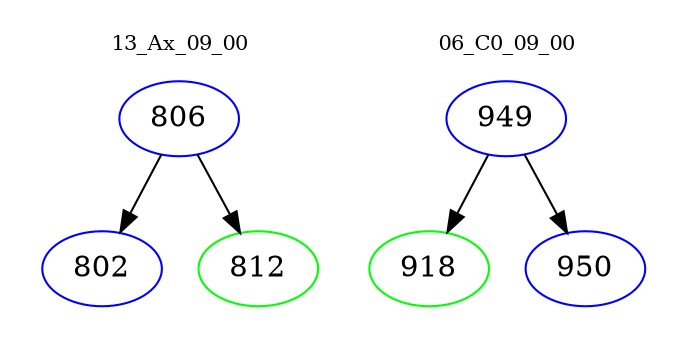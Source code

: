 digraph{
subgraph cluster_0 {
color = white
label = "13_Ax_09_00";
fontsize=10;
T0_806 [label="806", color="blue"]
T0_806 -> T0_802 [color="black"]
T0_802 [label="802", color="blue"]
T0_806 -> T0_812 [color="black"]
T0_812 [label="812", color="green"]
}
subgraph cluster_1 {
color = white
label = "06_C0_09_00";
fontsize=10;
T1_949 [label="949", color="blue"]
T1_949 -> T1_918 [color="black"]
T1_918 [label="918", color="green"]
T1_949 -> T1_950 [color="black"]
T1_950 [label="950", color="blue"]
}
}
